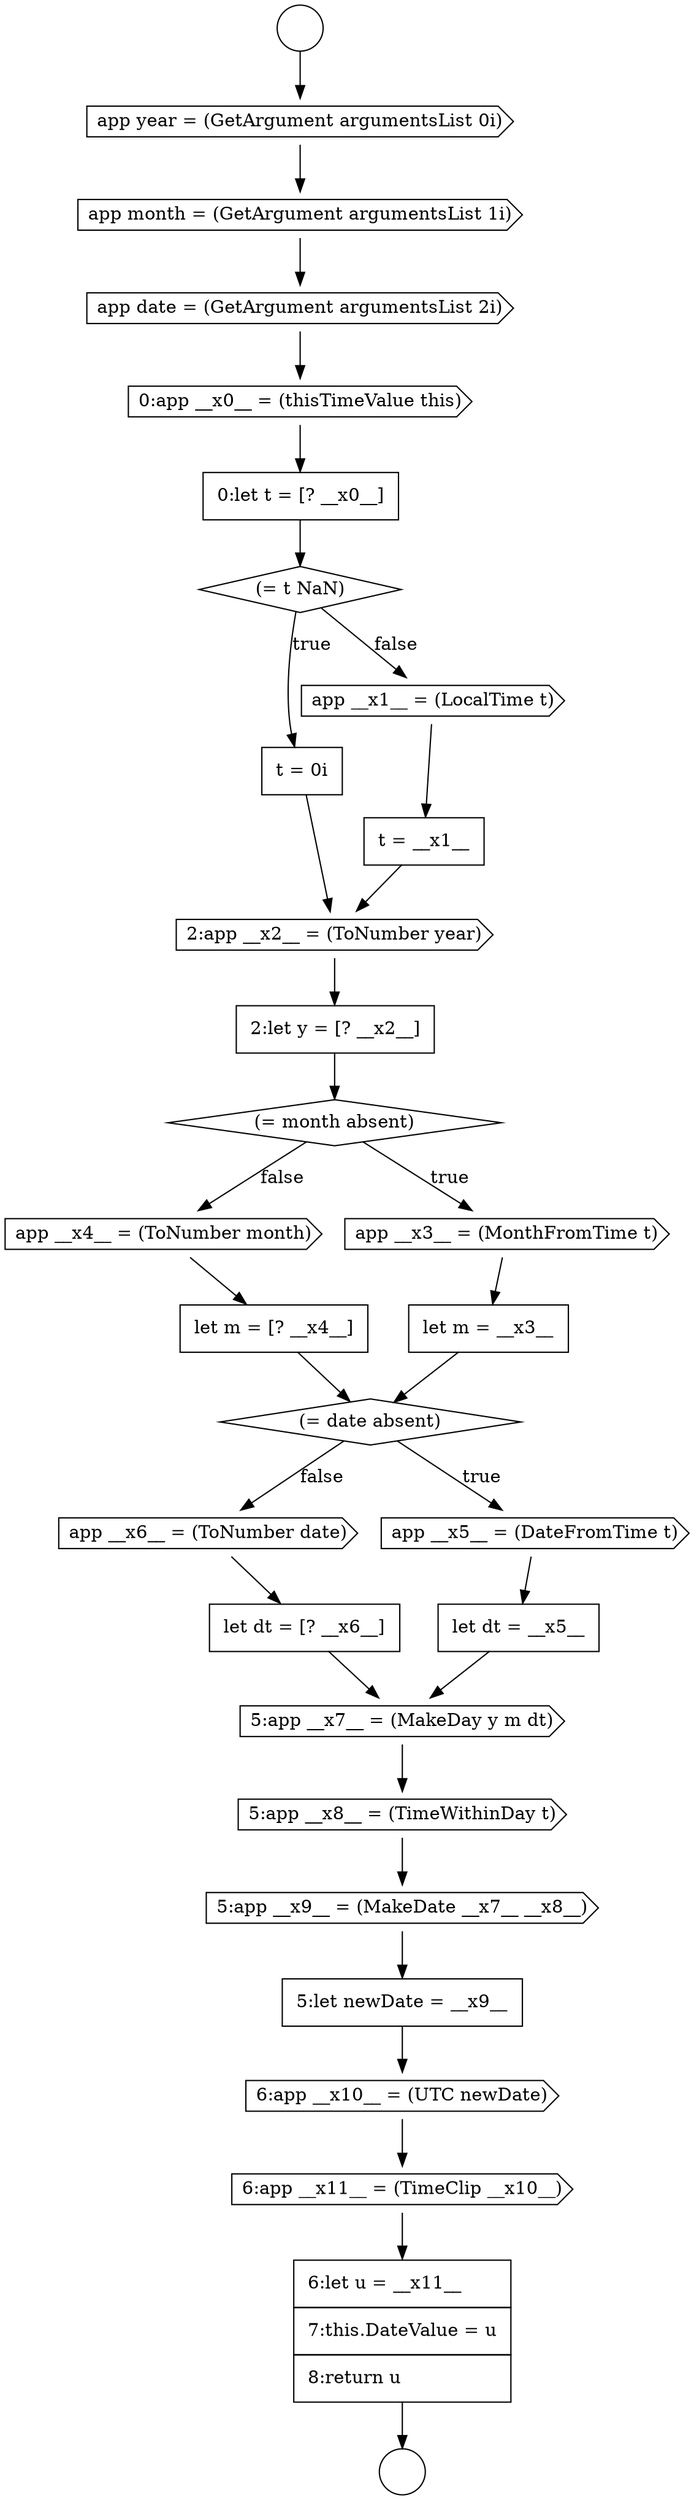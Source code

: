 digraph {
  node13462 [shape=cds, label=<<font color="black">app __x6__ = (ToNumber date)</font>> color="black" fillcolor="white" style=filled]
  node13456 [shape=none, margin=0, label=<<font color="black">
    <table border="0" cellborder="1" cellspacing="0" cellpadding="10">
      <tr><td align="left">let m = __x3__</td></tr>
    </table>
  </font>> color="black" fillcolor="white" style=filled]
  node13451 [shape=none, margin=0, label=<<font color="black">
    <table border="0" cellborder="1" cellspacing="0" cellpadding="10">
      <tr><td align="left">t = __x1__</td></tr>
    </table>
  </font>> color="black" fillcolor="white" style=filled]
  node13445 [shape=cds, label=<<font color="black">app date = (GetArgument argumentsList 2i)</font>> color="black" fillcolor="white" style=filled]
  node13459 [shape=diamond, label=<<font color="black">(= date absent)</font>> color="black" fillcolor="white" style=filled]
  node13454 [shape=diamond, label=<<font color="black">(= month absent)</font>> color="black" fillcolor="white" style=filled]
  node13453 [shape=none, margin=0, label=<<font color="black">
    <table border="0" cellborder="1" cellspacing="0" cellpadding="10">
      <tr><td align="left">2:let y = [? __x2__]</td></tr>
    </table>
  </font>> color="black" fillcolor="white" style=filled]
  node13449 [shape=none, margin=0, label=<<font color="black">
    <table border="0" cellborder="1" cellspacing="0" cellpadding="10">
      <tr><td align="left">t = 0i</td></tr>
    </table>
  </font>> color="black" fillcolor="white" style=filled]
  node13442 [shape=circle label=" " color="black" fillcolor="white" style=filled]
  node13457 [shape=cds, label=<<font color="black">app __x4__ = (ToNumber month)</font>> color="black" fillcolor="white" style=filled]
  node13469 [shape=cds, label=<<font color="black">6:app __x11__ = (TimeClip __x10__)</font>> color="black" fillcolor="white" style=filled]
  node13452 [shape=cds, label=<<font color="black">2:app __x2__ = (ToNumber year)</font>> color="black" fillcolor="white" style=filled]
  node13447 [shape=none, margin=0, label=<<font color="black">
    <table border="0" cellborder="1" cellspacing="0" cellpadding="10">
      <tr><td align="left">0:let t = [? __x0__]</td></tr>
    </table>
  </font>> color="black" fillcolor="white" style=filled]
  node13448 [shape=diamond, label=<<font color="black">(= t NaN)</font>> color="black" fillcolor="white" style=filled]
  node13443 [shape=cds, label=<<font color="black">app year = (GetArgument argumentsList 0i)</font>> color="black" fillcolor="white" style=filled]
  node13463 [shape=none, margin=0, label=<<font color="black">
    <table border="0" cellborder="1" cellspacing="0" cellpadding="10">
      <tr><td align="left">let dt = [? __x6__]</td></tr>
    </table>
  </font>> color="black" fillcolor="white" style=filled]
  node13458 [shape=none, margin=0, label=<<font color="black">
    <table border="0" cellborder="1" cellspacing="0" cellpadding="10">
      <tr><td align="left">let m = [? __x4__]</td></tr>
    </table>
  </font>> color="black" fillcolor="white" style=filled]
  node13468 [shape=cds, label=<<font color="black">6:app __x10__ = (UTC newDate)</font>> color="black" fillcolor="white" style=filled]
  node13444 [shape=cds, label=<<font color="black">app month = (GetArgument argumentsList 1i)</font>> color="black" fillcolor="white" style=filled]
  node13455 [shape=cds, label=<<font color="black">app __x3__ = (MonthFromTime t)</font>> color="black" fillcolor="white" style=filled]
  node13466 [shape=cds, label=<<font color="black">5:app __x9__ = (MakeDate __x7__ __x8__)</font>> color="black" fillcolor="white" style=filled]
  node13467 [shape=none, margin=0, label=<<font color="black">
    <table border="0" cellborder="1" cellspacing="0" cellpadding="10">
      <tr><td align="left">5:let newDate = __x9__</td></tr>
    </table>
  </font>> color="black" fillcolor="white" style=filled]
  node13464 [shape=cds, label=<<font color="black">5:app __x7__ = (MakeDay y m dt)</font>> color="black" fillcolor="white" style=filled]
  node13465 [shape=cds, label=<<font color="black">5:app __x8__ = (TimeWithinDay t)</font>> color="black" fillcolor="white" style=filled]
  node13450 [shape=cds, label=<<font color="black">app __x1__ = (LocalTime t)</font>> color="black" fillcolor="white" style=filled]
  node13461 [shape=none, margin=0, label=<<font color="black">
    <table border="0" cellborder="1" cellspacing="0" cellpadding="10">
      <tr><td align="left">let dt = __x5__</td></tr>
    </table>
  </font>> color="black" fillcolor="white" style=filled]
  node13446 [shape=cds, label=<<font color="black">0:app __x0__ = (thisTimeValue this)</font>> color="black" fillcolor="white" style=filled]
  node13460 [shape=cds, label=<<font color="black">app __x5__ = (DateFromTime t)</font>> color="black" fillcolor="white" style=filled]
  node13470 [shape=none, margin=0, label=<<font color="black">
    <table border="0" cellborder="1" cellspacing="0" cellpadding="10">
      <tr><td align="left">6:let u = __x11__</td></tr>
      <tr><td align="left">7:this.DateValue = u</td></tr>
      <tr><td align="left">8:return u</td></tr>
    </table>
  </font>> color="black" fillcolor="white" style=filled]
  node13441 [shape=circle label=" " color="black" fillcolor="white" style=filled]
  node13453 -> node13454 [ color="black"]
  node13468 -> node13469 [ color="black"]
  node13461 -> node13464 [ color="black"]
  node13443 -> node13444 [ color="black"]
  node13448 -> node13449 [label=<<font color="black">true</font>> color="black"]
  node13448 -> node13450 [label=<<font color="black">false</font>> color="black"]
  node13462 -> node13463 [ color="black"]
  node13458 -> node13459 [ color="black"]
  node13469 -> node13470 [ color="black"]
  node13450 -> node13451 [ color="black"]
  node13447 -> node13448 [ color="black"]
  node13449 -> node13452 [ color="black"]
  node13452 -> node13453 [ color="black"]
  node13463 -> node13464 [ color="black"]
  node13457 -> node13458 [ color="black"]
  node13466 -> node13467 [ color="black"]
  node13445 -> node13446 [ color="black"]
  node13456 -> node13459 [ color="black"]
  node13454 -> node13455 [label=<<font color="black">true</font>> color="black"]
  node13454 -> node13457 [label=<<font color="black">false</font>> color="black"]
  node13465 -> node13466 [ color="black"]
  node13444 -> node13445 [ color="black"]
  node13460 -> node13461 [ color="black"]
  node13470 -> node13442 [ color="black"]
  node13446 -> node13447 [ color="black"]
  node13464 -> node13465 [ color="black"]
  node13467 -> node13468 [ color="black"]
  node13459 -> node13460 [label=<<font color="black">true</font>> color="black"]
  node13459 -> node13462 [label=<<font color="black">false</font>> color="black"]
  node13455 -> node13456 [ color="black"]
  node13441 -> node13443 [ color="black"]
  node13451 -> node13452 [ color="black"]
}
